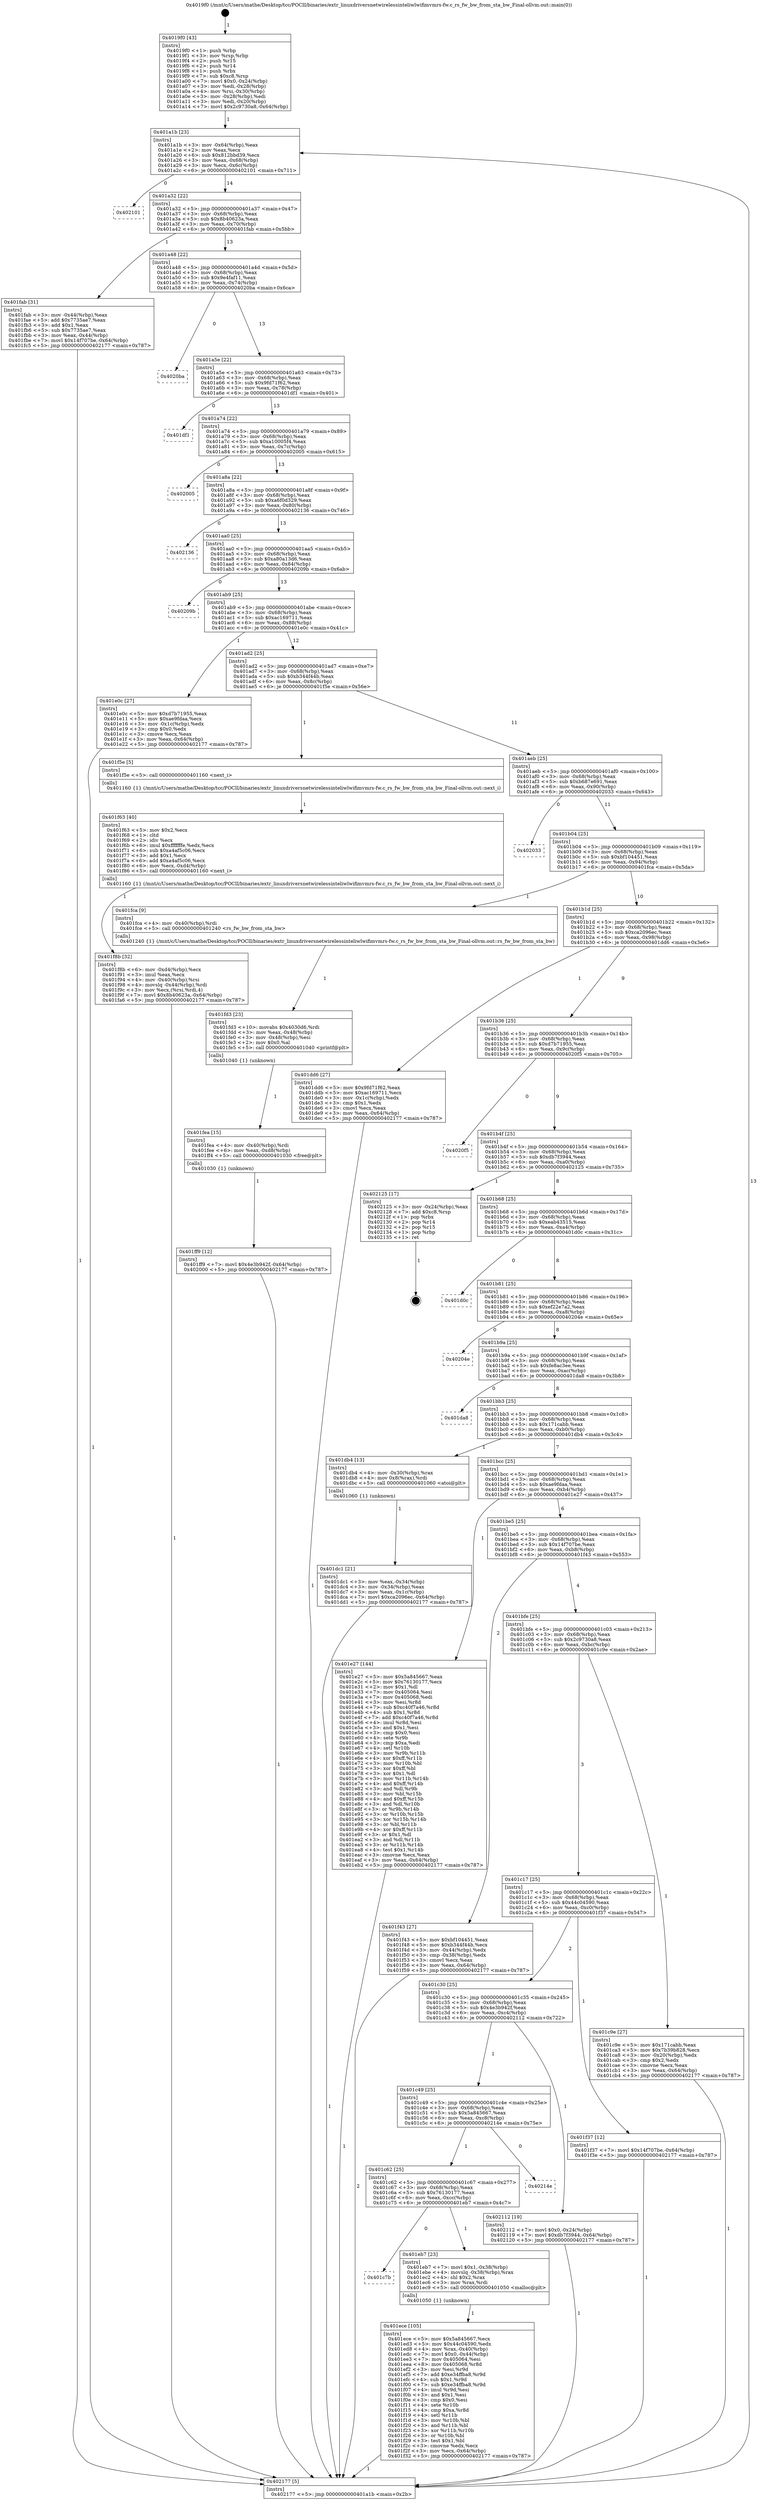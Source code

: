 digraph "0x4019f0" {
  label = "0x4019f0 (/mnt/c/Users/mathe/Desktop/tcc/POCII/binaries/extr_linuxdriversnetwirelessinteliwlwifimvmrs-fw.c_rs_fw_bw_from_sta_bw_Final-ollvm.out::main(0))"
  labelloc = "t"
  node[shape=record]

  Entry [label="",width=0.3,height=0.3,shape=circle,fillcolor=black,style=filled]
  "0x401a1b" [label="{
     0x401a1b [23]\l
     | [instrs]\l
     &nbsp;&nbsp;0x401a1b \<+3\>: mov -0x64(%rbp),%eax\l
     &nbsp;&nbsp;0x401a1e \<+2\>: mov %eax,%ecx\l
     &nbsp;&nbsp;0x401a20 \<+6\>: sub $0x812bbd39,%ecx\l
     &nbsp;&nbsp;0x401a26 \<+3\>: mov %eax,-0x68(%rbp)\l
     &nbsp;&nbsp;0x401a29 \<+3\>: mov %ecx,-0x6c(%rbp)\l
     &nbsp;&nbsp;0x401a2c \<+6\>: je 0000000000402101 \<main+0x711\>\l
  }"]
  "0x402101" [label="{
     0x402101\l
  }", style=dashed]
  "0x401a32" [label="{
     0x401a32 [22]\l
     | [instrs]\l
     &nbsp;&nbsp;0x401a32 \<+5\>: jmp 0000000000401a37 \<main+0x47\>\l
     &nbsp;&nbsp;0x401a37 \<+3\>: mov -0x68(%rbp),%eax\l
     &nbsp;&nbsp;0x401a3a \<+5\>: sub $0x8b40623a,%eax\l
     &nbsp;&nbsp;0x401a3f \<+3\>: mov %eax,-0x70(%rbp)\l
     &nbsp;&nbsp;0x401a42 \<+6\>: je 0000000000401fab \<main+0x5bb\>\l
  }"]
  Exit [label="",width=0.3,height=0.3,shape=circle,fillcolor=black,style=filled,peripheries=2]
  "0x401fab" [label="{
     0x401fab [31]\l
     | [instrs]\l
     &nbsp;&nbsp;0x401fab \<+3\>: mov -0x44(%rbp),%eax\l
     &nbsp;&nbsp;0x401fae \<+5\>: add $0x7735ae7,%eax\l
     &nbsp;&nbsp;0x401fb3 \<+3\>: add $0x1,%eax\l
     &nbsp;&nbsp;0x401fb6 \<+5\>: sub $0x7735ae7,%eax\l
     &nbsp;&nbsp;0x401fbb \<+3\>: mov %eax,-0x44(%rbp)\l
     &nbsp;&nbsp;0x401fbe \<+7\>: movl $0x14f707be,-0x64(%rbp)\l
     &nbsp;&nbsp;0x401fc5 \<+5\>: jmp 0000000000402177 \<main+0x787\>\l
  }"]
  "0x401a48" [label="{
     0x401a48 [22]\l
     | [instrs]\l
     &nbsp;&nbsp;0x401a48 \<+5\>: jmp 0000000000401a4d \<main+0x5d\>\l
     &nbsp;&nbsp;0x401a4d \<+3\>: mov -0x68(%rbp),%eax\l
     &nbsp;&nbsp;0x401a50 \<+5\>: sub $0x9e4faf11,%eax\l
     &nbsp;&nbsp;0x401a55 \<+3\>: mov %eax,-0x74(%rbp)\l
     &nbsp;&nbsp;0x401a58 \<+6\>: je 00000000004020ba \<main+0x6ca\>\l
  }"]
  "0x401ff9" [label="{
     0x401ff9 [12]\l
     | [instrs]\l
     &nbsp;&nbsp;0x401ff9 \<+7\>: movl $0x4e3b942f,-0x64(%rbp)\l
     &nbsp;&nbsp;0x402000 \<+5\>: jmp 0000000000402177 \<main+0x787\>\l
  }"]
  "0x4020ba" [label="{
     0x4020ba\l
  }", style=dashed]
  "0x401a5e" [label="{
     0x401a5e [22]\l
     | [instrs]\l
     &nbsp;&nbsp;0x401a5e \<+5\>: jmp 0000000000401a63 \<main+0x73\>\l
     &nbsp;&nbsp;0x401a63 \<+3\>: mov -0x68(%rbp),%eax\l
     &nbsp;&nbsp;0x401a66 \<+5\>: sub $0x9fd71f62,%eax\l
     &nbsp;&nbsp;0x401a6b \<+3\>: mov %eax,-0x78(%rbp)\l
     &nbsp;&nbsp;0x401a6e \<+6\>: je 0000000000401df1 \<main+0x401\>\l
  }"]
  "0x401fea" [label="{
     0x401fea [15]\l
     | [instrs]\l
     &nbsp;&nbsp;0x401fea \<+4\>: mov -0x40(%rbp),%rdi\l
     &nbsp;&nbsp;0x401fee \<+6\>: mov %eax,-0xd8(%rbp)\l
     &nbsp;&nbsp;0x401ff4 \<+5\>: call 0000000000401030 \<free@plt\>\l
     | [calls]\l
     &nbsp;&nbsp;0x401030 \{1\} (unknown)\l
  }"]
  "0x401df1" [label="{
     0x401df1\l
  }", style=dashed]
  "0x401a74" [label="{
     0x401a74 [22]\l
     | [instrs]\l
     &nbsp;&nbsp;0x401a74 \<+5\>: jmp 0000000000401a79 \<main+0x89\>\l
     &nbsp;&nbsp;0x401a79 \<+3\>: mov -0x68(%rbp),%eax\l
     &nbsp;&nbsp;0x401a7c \<+5\>: sub $0xa10005f4,%eax\l
     &nbsp;&nbsp;0x401a81 \<+3\>: mov %eax,-0x7c(%rbp)\l
     &nbsp;&nbsp;0x401a84 \<+6\>: je 0000000000402005 \<main+0x615\>\l
  }"]
  "0x401fd3" [label="{
     0x401fd3 [23]\l
     | [instrs]\l
     &nbsp;&nbsp;0x401fd3 \<+10\>: movabs $0x4030d6,%rdi\l
     &nbsp;&nbsp;0x401fdd \<+3\>: mov %eax,-0x48(%rbp)\l
     &nbsp;&nbsp;0x401fe0 \<+3\>: mov -0x48(%rbp),%esi\l
     &nbsp;&nbsp;0x401fe3 \<+2\>: mov $0x0,%al\l
     &nbsp;&nbsp;0x401fe5 \<+5\>: call 0000000000401040 \<printf@plt\>\l
     | [calls]\l
     &nbsp;&nbsp;0x401040 \{1\} (unknown)\l
  }"]
  "0x402005" [label="{
     0x402005\l
  }", style=dashed]
  "0x401a8a" [label="{
     0x401a8a [22]\l
     | [instrs]\l
     &nbsp;&nbsp;0x401a8a \<+5\>: jmp 0000000000401a8f \<main+0x9f\>\l
     &nbsp;&nbsp;0x401a8f \<+3\>: mov -0x68(%rbp),%eax\l
     &nbsp;&nbsp;0x401a92 \<+5\>: sub $0xa6f0d329,%eax\l
     &nbsp;&nbsp;0x401a97 \<+3\>: mov %eax,-0x80(%rbp)\l
     &nbsp;&nbsp;0x401a9a \<+6\>: je 0000000000402136 \<main+0x746\>\l
  }"]
  "0x401f8b" [label="{
     0x401f8b [32]\l
     | [instrs]\l
     &nbsp;&nbsp;0x401f8b \<+6\>: mov -0xd4(%rbp),%ecx\l
     &nbsp;&nbsp;0x401f91 \<+3\>: imul %eax,%ecx\l
     &nbsp;&nbsp;0x401f94 \<+4\>: mov -0x40(%rbp),%rsi\l
     &nbsp;&nbsp;0x401f98 \<+4\>: movslq -0x44(%rbp),%rdi\l
     &nbsp;&nbsp;0x401f9c \<+3\>: mov %ecx,(%rsi,%rdi,4)\l
     &nbsp;&nbsp;0x401f9f \<+7\>: movl $0x8b40623a,-0x64(%rbp)\l
     &nbsp;&nbsp;0x401fa6 \<+5\>: jmp 0000000000402177 \<main+0x787\>\l
  }"]
  "0x402136" [label="{
     0x402136\l
  }", style=dashed]
  "0x401aa0" [label="{
     0x401aa0 [25]\l
     | [instrs]\l
     &nbsp;&nbsp;0x401aa0 \<+5\>: jmp 0000000000401aa5 \<main+0xb5\>\l
     &nbsp;&nbsp;0x401aa5 \<+3\>: mov -0x68(%rbp),%eax\l
     &nbsp;&nbsp;0x401aa8 \<+5\>: sub $0xa80a13d6,%eax\l
     &nbsp;&nbsp;0x401aad \<+6\>: mov %eax,-0x84(%rbp)\l
     &nbsp;&nbsp;0x401ab3 \<+6\>: je 000000000040209b \<main+0x6ab\>\l
  }"]
  "0x401f63" [label="{
     0x401f63 [40]\l
     | [instrs]\l
     &nbsp;&nbsp;0x401f63 \<+5\>: mov $0x2,%ecx\l
     &nbsp;&nbsp;0x401f68 \<+1\>: cltd\l
     &nbsp;&nbsp;0x401f69 \<+2\>: idiv %ecx\l
     &nbsp;&nbsp;0x401f6b \<+6\>: imul $0xfffffffe,%edx,%ecx\l
     &nbsp;&nbsp;0x401f71 \<+6\>: sub $0xa4af5c06,%ecx\l
     &nbsp;&nbsp;0x401f77 \<+3\>: add $0x1,%ecx\l
     &nbsp;&nbsp;0x401f7a \<+6\>: add $0xa4af5c06,%ecx\l
     &nbsp;&nbsp;0x401f80 \<+6\>: mov %ecx,-0xd4(%rbp)\l
     &nbsp;&nbsp;0x401f86 \<+5\>: call 0000000000401160 \<next_i\>\l
     | [calls]\l
     &nbsp;&nbsp;0x401160 \{1\} (/mnt/c/Users/mathe/Desktop/tcc/POCII/binaries/extr_linuxdriversnetwirelessinteliwlwifimvmrs-fw.c_rs_fw_bw_from_sta_bw_Final-ollvm.out::next_i)\l
  }"]
  "0x40209b" [label="{
     0x40209b\l
  }", style=dashed]
  "0x401ab9" [label="{
     0x401ab9 [25]\l
     | [instrs]\l
     &nbsp;&nbsp;0x401ab9 \<+5\>: jmp 0000000000401abe \<main+0xce\>\l
     &nbsp;&nbsp;0x401abe \<+3\>: mov -0x68(%rbp),%eax\l
     &nbsp;&nbsp;0x401ac1 \<+5\>: sub $0xac169711,%eax\l
     &nbsp;&nbsp;0x401ac6 \<+6\>: mov %eax,-0x88(%rbp)\l
     &nbsp;&nbsp;0x401acc \<+6\>: je 0000000000401e0c \<main+0x41c\>\l
  }"]
  "0x401ece" [label="{
     0x401ece [105]\l
     | [instrs]\l
     &nbsp;&nbsp;0x401ece \<+5\>: mov $0x5a845667,%ecx\l
     &nbsp;&nbsp;0x401ed3 \<+5\>: mov $0x44c04590,%edx\l
     &nbsp;&nbsp;0x401ed8 \<+4\>: mov %rax,-0x40(%rbp)\l
     &nbsp;&nbsp;0x401edc \<+7\>: movl $0x0,-0x44(%rbp)\l
     &nbsp;&nbsp;0x401ee3 \<+7\>: mov 0x405064,%esi\l
     &nbsp;&nbsp;0x401eea \<+8\>: mov 0x405068,%r8d\l
     &nbsp;&nbsp;0x401ef2 \<+3\>: mov %esi,%r9d\l
     &nbsp;&nbsp;0x401ef5 \<+7\>: add $0xe34ffba8,%r9d\l
     &nbsp;&nbsp;0x401efc \<+4\>: sub $0x1,%r9d\l
     &nbsp;&nbsp;0x401f00 \<+7\>: sub $0xe34ffba8,%r9d\l
     &nbsp;&nbsp;0x401f07 \<+4\>: imul %r9d,%esi\l
     &nbsp;&nbsp;0x401f0b \<+3\>: and $0x1,%esi\l
     &nbsp;&nbsp;0x401f0e \<+3\>: cmp $0x0,%esi\l
     &nbsp;&nbsp;0x401f11 \<+4\>: sete %r10b\l
     &nbsp;&nbsp;0x401f15 \<+4\>: cmp $0xa,%r8d\l
     &nbsp;&nbsp;0x401f19 \<+4\>: setl %r11b\l
     &nbsp;&nbsp;0x401f1d \<+3\>: mov %r10b,%bl\l
     &nbsp;&nbsp;0x401f20 \<+3\>: and %r11b,%bl\l
     &nbsp;&nbsp;0x401f23 \<+3\>: xor %r11b,%r10b\l
     &nbsp;&nbsp;0x401f26 \<+3\>: or %r10b,%bl\l
     &nbsp;&nbsp;0x401f29 \<+3\>: test $0x1,%bl\l
     &nbsp;&nbsp;0x401f2c \<+3\>: cmovne %edx,%ecx\l
     &nbsp;&nbsp;0x401f2f \<+3\>: mov %ecx,-0x64(%rbp)\l
     &nbsp;&nbsp;0x401f32 \<+5\>: jmp 0000000000402177 \<main+0x787\>\l
  }"]
  "0x401e0c" [label="{
     0x401e0c [27]\l
     | [instrs]\l
     &nbsp;&nbsp;0x401e0c \<+5\>: mov $0xd7b71955,%eax\l
     &nbsp;&nbsp;0x401e11 \<+5\>: mov $0xae9fdaa,%ecx\l
     &nbsp;&nbsp;0x401e16 \<+3\>: mov -0x1c(%rbp),%edx\l
     &nbsp;&nbsp;0x401e19 \<+3\>: cmp $0x0,%edx\l
     &nbsp;&nbsp;0x401e1c \<+3\>: cmove %ecx,%eax\l
     &nbsp;&nbsp;0x401e1f \<+3\>: mov %eax,-0x64(%rbp)\l
     &nbsp;&nbsp;0x401e22 \<+5\>: jmp 0000000000402177 \<main+0x787\>\l
  }"]
  "0x401ad2" [label="{
     0x401ad2 [25]\l
     | [instrs]\l
     &nbsp;&nbsp;0x401ad2 \<+5\>: jmp 0000000000401ad7 \<main+0xe7\>\l
     &nbsp;&nbsp;0x401ad7 \<+3\>: mov -0x68(%rbp),%eax\l
     &nbsp;&nbsp;0x401ada \<+5\>: sub $0xb344f44b,%eax\l
     &nbsp;&nbsp;0x401adf \<+6\>: mov %eax,-0x8c(%rbp)\l
     &nbsp;&nbsp;0x401ae5 \<+6\>: je 0000000000401f5e \<main+0x56e\>\l
  }"]
  "0x401c7b" [label="{
     0x401c7b\l
  }", style=dashed]
  "0x401f5e" [label="{
     0x401f5e [5]\l
     | [instrs]\l
     &nbsp;&nbsp;0x401f5e \<+5\>: call 0000000000401160 \<next_i\>\l
     | [calls]\l
     &nbsp;&nbsp;0x401160 \{1\} (/mnt/c/Users/mathe/Desktop/tcc/POCII/binaries/extr_linuxdriversnetwirelessinteliwlwifimvmrs-fw.c_rs_fw_bw_from_sta_bw_Final-ollvm.out::next_i)\l
  }"]
  "0x401aeb" [label="{
     0x401aeb [25]\l
     | [instrs]\l
     &nbsp;&nbsp;0x401aeb \<+5\>: jmp 0000000000401af0 \<main+0x100\>\l
     &nbsp;&nbsp;0x401af0 \<+3\>: mov -0x68(%rbp),%eax\l
     &nbsp;&nbsp;0x401af3 \<+5\>: sub $0xb687e691,%eax\l
     &nbsp;&nbsp;0x401af8 \<+6\>: mov %eax,-0x90(%rbp)\l
     &nbsp;&nbsp;0x401afe \<+6\>: je 0000000000402033 \<main+0x643\>\l
  }"]
  "0x401eb7" [label="{
     0x401eb7 [23]\l
     | [instrs]\l
     &nbsp;&nbsp;0x401eb7 \<+7\>: movl $0x1,-0x38(%rbp)\l
     &nbsp;&nbsp;0x401ebe \<+4\>: movslq -0x38(%rbp),%rax\l
     &nbsp;&nbsp;0x401ec2 \<+4\>: shl $0x2,%rax\l
     &nbsp;&nbsp;0x401ec6 \<+3\>: mov %rax,%rdi\l
     &nbsp;&nbsp;0x401ec9 \<+5\>: call 0000000000401050 \<malloc@plt\>\l
     | [calls]\l
     &nbsp;&nbsp;0x401050 \{1\} (unknown)\l
  }"]
  "0x402033" [label="{
     0x402033\l
  }", style=dashed]
  "0x401b04" [label="{
     0x401b04 [25]\l
     | [instrs]\l
     &nbsp;&nbsp;0x401b04 \<+5\>: jmp 0000000000401b09 \<main+0x119\>\l
     &nbsp;&nbsp;0x401b09 \<+3\>: mov -0x68(%rbp),%eax\l
     &nbsp;&nbsp;0x401b0c \<+5\>: sub $0xbf104451,%eax\l
     &nbsp;&nbsp;0x401b11 \<+6\>: mov %eax,-0x94(%rbp)\l
     &nbsp;&nbsp;0x401b17 \<+6\>: je 0000000000401fca \<main+0x5da\>\l
  }"]
  "0x401c62" [label="{
     0x401c62 [25]\l
     | [instrs]\l
     &nbsp;&nbsp;0x401c62 \<+5\>: jmp 0000000000401c67 \<main+0x277\>\l
     &nbsp;&nbsp;0x401c67 \<+3\>: mov -0x68(%rbp),%eax\l
     &nbsp;&nbsp;0x401c6a \<+5\>: sub $0x76130177,%eax\l
     &nbsp;&nbsp;0x401c6f \<+6\>: mov %eax,-0xcc(%rbp)\l
     &nbsp;&nbsp;0x401c75 \<+6\>: je 0000000000401eb7 \<main+0x4c7\>\l
  }"]
  "0x401fca" [label="{
     0x401fca [9]\l
     | [instrs]\l
     &nbsp;&nbsp;0x401fca \<+4\>: mov -0x40(%rbp),%rdi\l
     &nbsp;&nbsp;0x401fce \<+5\>: call 0000000000401240 \<rs_fw_bw_from_sta_bw\>\l
     | [calls]\l
     &nbsp;&nbsp;0x401240 \{1\} (/mnt/c/Users/mathe/Desktop/tcc/POCII/binaries/extr_linuxdriversnetwirelessinteliwlwifimvmrs-fw.c_rs_fw_bw_from_sta_bw_Final-ollvm.out::rs_fw_bw_from_sta_bw)\l
  }"]
  "0x401b1d" [label="{
     0x401b1d [25]\l
     | [instrs]\l
     &nbsp;&nbsp;0x401b1d \<+5\>: jmp 0000000000401b22 \<main+0x132\>\l
     &nbsp;&nbsp;0x401b22 \<+3\>: mov -0x68(%rbp),%eax\l
     &nbsp;&nbsp;0x401b25 \<+5\>: sub $0xca2096ec,%eax\l
     &nbsp;&nbsp;0x401b2a \<+6\>: mov %eax,-0x98(%rbp)\l
     &nbsp;&nbsp;0x401b30 \<+6\>: je 0000000000401dd6 \<main+0x3e6\>\l
  }"]
  "0x40214e" [label="{
     0x40214e\l
  }", style=dashed]
  "0x401dd6" [label="{
     0x401dd6 [27]\l
     | [instrs]\l
     &nbsp;&nbsp;0x401dd6 \<+5\>: mov $0x9fd71f62,%eax\l
     &nbsp;&nbsp;0x401ddb \<+5\>: mov $0xac169711,%ecx\l
     &nbsp;&nbsp;0x401de0 \<+3\>: mov -0x1c(%rbp),%edx\l
     &nbsp;&nbsp;0x401de3 \<+3\>: cmp $0x1,%edx\l
     &nbsp;&nbsp;0x401de6 \<+3\>: cmovl %ecx,%eax\l
     &nbsp;&nbsp;0x401de9 \<+3\>: mov %eax,-0x64(%rbp)\l
     &nbsp;&nbsp;0x401dec \<+5\>: jmp 0000000000402177 \<main+0x787\>\l
  }"]
  "0x401b36" [label="{
     0x401b36 [25]\l
     | [instrs]\l
     &nbsp;&nbsp;0x401b36 \<+5\>: jmp 0000000000401b3b \<main+0x14b\>\l
     &nbsp;&nbsp;0x401b3b \<+3\>: mov -0x68(%rbp),%eax\l
     &nbsp;&nbsp;0x401b3e \<+5\>: sub $0xd7b71955,%eax\l
     &nbsp;&nbsp;0x401b43 \<+6\>: mov %eax,-0x9c(%rbp)\l
     &nbsp;&nbsp;0x401b49 \<+6\>: je 00000000004020f5 \<main+0x705\>\l
  }"]
  "0x401c49" [label="{
     0x401c49 [25]\l
     | [instrs]\l
     &nbsp;&nbsp;0x401c49 \<+5\>: jmp 0000000000401c4e \<main+0x25e\>\l
     &nbsp;&nbsp;0x401c4e \<+3\>: mov -0x68(%rbp),%eax\l
     &nbsp;&nbsp;0x401c51 \<+5\>: sub $0x5a845667,%eax\l
     &nbsp;&nbsp;0x401c56 \<+6\>: mov %eax,-0xc8(%rbp)\l
     &nbsp;&nbsp;0x401c5c \<+6\>: je 000000000040214e \<main+0x75e\>\l
  }"]
  "0x4020f5" [label="{
     0x4020f5\l
  }", style=dashed]
  "0x401b4f" [label="{
     0x401b4f [25]\l
     | [instrs]\l
     &nbsp;&nbsp;0x401b4f \<+5\>: jmp 0000000000401b54 \<main+0x164\>\l
     &nbsp;&nbsp;0x401b54 \<+3\>: mov -0x68(%rbp),%eax\l
     &nbsp;&nbsp;0x401b57 \<+5\>: sub $0xdb7f3944,%eax\l
     &nbsp;&nbsp;0x401b5c \<+6\>: mov %eax,-0xa0(%rbp)\l
     &nbsp;&nbsp;0x401b62 \<+6\>: je 0000000000402125 \<main+0x735\>\l
  }"]
  "0x402112" [label="{
     0x402112 [19]\l
     | [instrs]\l
     &nbsp;&nbsp;0x402112 \<+7\>: movl $0x0,-0x24(%rbp)\l
     &nbsp;&nbsp;0x402119 \<+7\>: movl $0xdb7f3944,-0x64(%rbp)\l
     &nbsp;&nbsp;0x402120 \<+5\>: jmp 0000000000402177 \<main+0x787\>\l
  }"]
  "0x402125" [label="{
     0x402125 [17]\l
     | [instrs]\l
     &nbsp;&nbsp;0x402125 \<+3\>: mov -0x24(%rbp),%eax\l
     &nbsp;&nbsp;0x402128 \<+7\>: add $0xc8,%rsp\l
     &nbsp;&nbsp;0x40212f \<+1\>: pop %rbx\l
     &nbsp;&nbsp;0x402130 \<+2\>: pop %r14\l
     &nbsp;&nbsp;0x402132 \<+2\>: pop %r15\l
     &nbsp;&nbsp;0x402134 \<+1\>: pop %rbp\l
     &nbsp;&nbsp;0x402135 \<+1\>: ret\l
  }"]
  "0x401b68" [label="{
     0x401b68 [25]\l
     | [instrs]\l
     &nbsp;&nbsp;0x401b68 \<+5\>: jmp 0000000000401b6d \<main+0x17d\>\l
     &nbsp;&nbsp;0x401b6d \<+3\>: mov -0x68(%rbp),%eax\l
     &nbsp;&nbsp;0x401b70 \<+5\>: sub $0xeab43515,%eax\l
     &nbsp;&nbsp;0x401b75 \<+6\>: mov %eax,-0xa4(%rbp)\l
     &nbsp;&nbsp;0x401b7b \<+6\>: je 0000000000401d0c \<main+0x31c\>\l
  }"]
  "0x401c30" [label="{
     0x401c30 [25]\l
     | [instrs]\l
     &nbsp;&nbsp;0x401c30 \<+5\>: jmp 0000000000401c35 \<main+0x245\>\l
     &nbsp;&nbsp;0x401c35 \<+3\>: mov -0x68(%rbp),%eax\l
     &nbsp;&nbsp;0x401c38 \<+5\>: sub $0x4e3b942f,%eax\l
     &nbsp;&nbsp;0x401c3d \<+6\>: mov %eax,-0xc4(%rbp)\l
     &nbsp;&nbsp;0x401c43 \<+6\>: je 0000000000402112 \<main+0x722\>\l
  }"]
  "0x401d0c" [label="{
     0x401d0c\l
  }", style=dashed]
  "0x401b81" [label="{
     0x401b81 [25]\l
     | [instrs]\l
     &nbsp;&nbsp;0x401b81 \<+5\>: jmp 0000000000401b86 \<main+0x196\>\l
     &nbsp;&nbsp;0x401b86 \<+3\>: mov -0x68(%rbp),%eax\l
     &nbsp;&nbsp;0x401b89 \<+5\>: sub $0xef22e7a2,%eax\l
     &nbsp;&nbsp;0x401b8e \<+6\>: mov %eax,-0xa8(%rbp)\l
     &nbsp;&nbsp;0x401b94 \<+6\>: je 000000000040204e \<main+0x65e\>\l
  }"]
  "0x401f37" [label="{
     0x401f37 [12]\l
     | [instrs]\l
     &nbsp;&nbsp;0x401f37 \<+7\>: movl $0x14f707be,-0x64(%rbp)\l
     &nbsp;&nbsp;0x401f3e \<+5\>: jmp 0000000000402177 \<main+0x787\>\l
  }"]
  "0x40204e" [label="{
     0x40204e\l
  }", style=dashed]
  "0x401b9a" [label="{
     0x401b9a [25]\l
     | [instrs]\l
     &nbsp;&nbsp;0x401b9a \<+5\>: jmp 0000000000401b9f \<main+0x1af\>\l
     &nbsp;&nbsp;0x401b9f \<+3\>: mov -0x68(%rbp),%eax\l
     &nbsp;&nbsp;0x401ba2 \<+5\>: sub $0xfe8ac3ee,%eax\l
     &nbsp;&nbsp;0x401ba7 \<+6\>: mov %eax,-0xac(%rbp)\l
     &nbsp;&nbsp;0x401bad \<+6\>: je 0000000000401da8 \<main+0x3b8\>\l
  }"]
  "0x401dc1" [label="{
     0x401dc1 [21]\l
     | [instrs]\l
     &nbsp;&nbsp;0x401dc1 \<+3\>: mov %eax,-0x34(%rbp)\l
     &nbsp;&nbsp;0x401dc4 \<+3\>: mov -0x34(%rbp),%eax\l
     &nbsp;&nbsp;0x401dc7 \<+3\>: mov %eax,-0x1c(%rbp)\l
     &nbsp;&nbsp;0x401dca \<+7\>: movl $0xca2096ec,-0x64(%rbp)\l
     &nbsp;&nbsp;0x401dd1 \<+5\>: jmp 0000000000402177 \<main+0x787\>\l
  }"]
  "0x401da8" [label="{
     0x401da8\l
  }", style=dashed]
  "0x401bb3" [label="{
     0x401bb3 [25]\l
     | [instrs]\l
     &nbsp;&nbsp;0x401bb3 \<+5\>: jmp 0000000000401bb8 \<main+0x1c8\>\l
     &nbsp;&nbsp;0x401bb8 \<+3\>: mov -0x68(%rbp),%eax\l
     &nbsp;&nbsp;0x401bbb \<+5\>: sub $0x171cabb,%eax\l
     &nbsp;&nbsp;0x401bc0 \<+6\>: mov %eax,-0xb0(%rbp)\l
     &nbsp;&nbsp;0x401bc6 \<+6\>: je 0000000000401db4 \<main+0x3c4\>\l
  }"]
  "0x4019f0" [label="{
     0x4019f0 [43]\l
     | [instrs]\l
     &nbsp;&nbsp;0x4019f0 \<+1\>: push %rbp\l
     &nbsp;&nbsp;0x4019f1 \<+3\>: mov %rsp,%rbp\l
     &nbsp;&nbsp;0x4019f4 \<+2\>: push %r15\l
     &nbsp;&nbsp;0x4019f6 \<+2\>: push %r14\l
     &nbsp;&nbsp;0x4019f8 \<+1\>: push %rbx\l
     &nbsp;&nbsp;0x4019f9 \<+7\>: sub $0xc8,%rsp\l
     &nbsp;&nbsp;0x401a00 \<+7\>: movl $0x0,-0x24(%rbp)\l
     &nbsp;&nbsp;0x401a07 \<+3\>: mov %edi,-0x28(%rbp)\l
     &nbsp;&nbsp;0x401a0a \<+4\>: mov %rsi,-0x30(%rbp)\l
     &nbsp;&nbsp;0x401a0e \<+3\>: mov -0x28(%rbp),%edi\l
     &nbsp;&nbsp;0x401a11 \<+3\>: mov %edi,-0x20(%rbp)\l
     &nbsp;&nbsp;0x401a14 \<+7\>: movl $0x2c9730a8,-0x64(%rbp)\l
  }"]
  "0x401db4" [label="{
     0x401db4 [13]\l
     | [instrs]\l
     &nbsp;&nbsp;0x401db4 \<+4\>: mov -0x30(%rbp),%rax\l
     &nbsp;&nbsp;0x401db8 \<+4\>: mov 0x8(%rax),%rdi\l
     &nbsp;&nbsp;0x401dbc \<+5\>: call 0000000000401060 \<atoi@plt\>\l
     | [calls]\l
     &nbsp;&nbsp;0x401060 \{1\} (unknown)\l
  }"]
  "0x401bcc" [label="{
     0x401bcc [25]\l
     | [instrs]\l
     &nbsp;&nbsp;0x401bcc \<+5\>: jmp 0000000000401bd1 \<main+0x1e1\>\l
     &nbsp;&nbsp;0x401bd1 \<+3\>: mov -0x68(%rbp),%eax\l
     &nbsp;&nbsp;0x401bd4 \<+5\>: sub $0xae9fdaa,%eax\l
     &nbsp;&nbsp;0x401bd9 \<+6\>: mov %eax,-0xb4(%rbp)\l
     &nbsp;&nbsp;0x401bdf \<+6\>: je 0000000000401e27 \<main+0x437\>\l
  }"]
  "0x402177" [label="{
     0x402177 [5]\l
     | [instrs]\l
     &nbsp;&nbsp;0x402177 \<+5\>: jmp 0000000000401a1b \<main+0x2b\>\l
  }"]
  "0x401e27" [label="{
     0x401e27 [144]\l
     | [instrs]\l
     &nbsp;&nbsp;0x401e27 \<+5\>: mov $0x5a845667,%eax\l
     &nbsp;&nbsp;0x401e2c \<+5\>: mov $0x76130177,%ecx\l
     &nbsp;&nbsp;0x401e31 \<+2\>: mov $0x1,%dl\l
     &nbsp;&nbsp;0x401e33 \<+7\>: mov 0x405064,%esi\l
     &nbsp;&nbsp;0x401e3a \<+7\>: mov 0x405068,%edi\l
     &nbsp;&nbsp;0x401e41 \<+3\>: mov %esi,%r8d\l
     &nbsp;&nbsp;0x401e44 \<+7\>: sub $0xc40f7a46,%r8d\l
     &nbsp;&nbsp;0x401e4b \<+4\>: sub $0x1,%r8d\l
     &nbsp;&nbsp;0x401e4f \<+7\>: add $0xc40f7a46,%r8d\l
     &nbsp;&nbsp;0x401e56 \<+4\>: imul %r8d,%esi\l
     &nbsp;&nbsp;0x401e5a \<+3\>: and $0x1,%esi\l
     &nbsp;&nbsp;0x401e5d \<+3\>: cmp $0x0,%esi\l
     &nbsp;&nbsp;0x401e60 \<+4\>: sete %r9b\l
     &nbsp;&nbsp;0x401e64 \<+3\>: cmp $0xa,%edi\l
     &nbsp;&nbsp;0x401e67 \<+4\>: setl %r10b\l
     &nbsp;&nbsp;0x401e6b \<+3\>: mov %r9b,%r11b\l
     &nbsp;&nbsp;0x401e6e \<+4\>: xor $0xff,%r11b\l
     &nbsp;&nbsp;0x401e72 \<+3\>: mov %r10b,%bl\l
     &nbsp;&nbsp;0x401e75 \<+3\>: xor $0xff,%bl\l
     &nbsp;&nbsp;0x401e78 \<+3\>: xor $0x1,%dl\l
     &nbsp;&nbsp;0x401e7b \<+3\>: mov %r11b,%r14b\l
     &nbsp;&nbsp;0x401e7e \<+4\>: and $0xff,%r14b\l
     &nbsp;&nbsp;0x401e82 \<+3\>: and %dl,%r9b\l
     &nbsp;&nbsp;0x401e85 \<+3\>: mov %bl,%r15b\l
     &nbsp;&nbsp;0x401e88 \<+4\>: and $0xff,%r15b\l
     &nbsp;&nbsp;0x401e8c \<+3\>: and %dl,%r10b\l
     &nbsp;&nbsp;0x401e8f \<+3\>: or %r9b,%r14b\l
     &nbsp;&nbsp;0x401e92 \<+3\>: or %r10b,%r15b\l
     &nbsp;&nbsp;0x401e95 \<+3\>: xor %r15b,%r14b\l
     &nbsp;&nbsp;0x401e98 \<+3\>: or %bl,%r11b\l
     &nbsp;&nbsp;0x401e9b \<+4\>: xor $0xff,%r11b\l
     &nbsp;&nbsp;0x401e9f \<+3\>: or $0x1,%dl\l
     &nbsp;&nbsp;0x401ea2 \<+3\>: and %dl,%r11b\l
     &nbsp;&nbsp;0x401ea5 \<+3\>: or %r11b,%r14b\l
     &nbsp;&nbsp;0x401ea8 \<+4\>: test $0x1,%r14b\l
     &nbsp;&nbsp;0x401eac \<+3\>: cmovne %ecx,%eax\l
     &nbsp;&nbsp;0x401eaf \<+3\>: mov %eax,-0x64(%rbp)\l
     &nbsp;&nbsp;0x401eb2 \<+5\>: jmp 0000000000402177 \<main+0x787\>\l
  }"]
  "0x401be5" [label="{
     0x401be5 [25]\l
     | [instrs]\l
     &nbsp;&nbsp;0x401be5 \<+5\>: jmp 0000000000401bea \<main+0x1fa\>\l
     &nbsp;&nbsp;0x401bea \<+3\>: mov -0x68(%rbp),%eax\l
     &nbsp;&nbsp;0x401bed \<+5\>: sub $0x14f707be,%eax\l
     &nbsp;&nbsp;0x401bf2 \<+6\>: mov %eax,-0xb8(%rbp)\l
     &nbsp;&nbsp;0x401bf8 \<+6\>: je 0000000000401f43 \<main+0x553\>\l
  }"]
  "0x401c17" [label="{
     0x401c17 [25]\l
     | [instrs]\l
     &nbsp;&nbsp;0x401c17 \<+5\>: jmp 0000000000401c1c \<main+0x22c\>\l
     &nbsp;&nbsp;0x401c1c \<+3\>: mov -0x68(%rbp),%eax\l
     &nbsp;&nbsp;0x401c1f \<+5\>: sub $0x44c04590,%eax\l
     &nbsp;&nbsp;0x401c24 \<+6\>: mov %eax,-0xc0(%rbp)\l
     &nbsp;&nbsp;0x401c2a \<+6\>: je 0000000000401f37 \<main+0x547\>\l
  }"]
  "0x401f43" [label="{
     0x401f43 [27]\l
     | [instrs]\l
     &nbsp;&nbsp;0x401f43 \<+5\>: mov $0xbf104451,%eax\l
     &nbsp;&nbsp;0x401f48 \<+5\>: mov $0xb344f44b,%ecx\l
     &nbsp;&nbsp;0x401f4d \<+3\>: mov -0x44(%rbp),%edx\l
     &nbsp;&nbsp;0x401f50 \<+3\>: cmp -0x38(%rbp),%edx\l
     &nbsp;&nbsp;0x401f53 \<+3\>: cmovl %ecx,%eax\l
     &nbsp;&nbsp;0x401f56 \<+3\>: mov %eax,-0x64(%rbp)\l
     &nbsp;&nbsp;0x401f59 \<+5\>: jmp 0000000000402177 \<main+0x787\>\l
  }"]
  "0x401bfe" [label="{
     0x401bfe [25]\l
     | [instrs]\l
     &nbsp;&nbsp;0x401bfe \<+5\>: jmp 0000000000401c03 \<main+0x213\>\l
     &nbsp;&nbsp;0x401c03 \<+3\>: mov -0x68(%rbp),%eax\l
     &nbsp;&nbsp;0x401c06 \<+5\>: sub $0x2c9730a8,%eax\l
     &nbsp;&nbsp;0x401c0b \<+6\>: mov %eax,-0xbc(%rbp)\l
     &nbsp;&nbsp;0x401c11 \<+6\>: je 0000000000401c9e \<main+0x2ae\>\l
  }"]
  "0x401c9e" [label="{
     0x401c9e [27]\l
     | [instrs]\l
     &nbsp;&nbsp;0x401c9e \<+5\>: mov $0x171cabb,%eax\l
     &nbsp;&nbsp;0x401ca3 \<+5\>: mov $0x7b39b828,%ecx\l
     &nbsp;&nbsp;0x401ca8 \<+3\>: mov -0x20(%rbp),%edx\l
     &nbsp;&nbsp;0x401cab \<+3\>: cmp $0x2,%edx\l
     &nbsp;&nbsp;0x401cae \<+3\>: cmovne %ecx,%eax\l
     &nbsp;&nbsp;0x401cb1 \<+3\>: mov %eax,-0x64(%rbp)\l
     &nbsp;&nbsp;0x401cb4 \<+5\>: jmp 0000000000402177 \<main+0x787\>\l
  }"]
  Entry -> "0x4019f0" [label=" 1"]
  "0x401a1b" -> "0x402101" [label=" 0"]
  "0x401a1b" -> "0x401a32" [label=" 14"]
  "0x402125" -> Exit [label=" 1"]
  "0x401a32" -> "0x401fab" [label=" 1"]
  "0x401a32" -> "0x401a48" [label=" 13"]
  "0x402112" -> "0x402177" [label=" 1"]
  "0x401a48" -> "0x4020ba" [label=" 0"]
  "0x401a48" -> "0x401a5e" [label=" 13"]
  "0x401ff9" -> "0x402177" [label=" 1"]
  "0x401a5e" -> "0x401df1" [label=" 0"]
  "0x401a5e" -> "0x401a74" [label=" 13"]
  "0x401fea" -> "0x401ff9" [label=" 1"]
  "0x401a74" -> "0x402005" [label=" 0"]
  "0x401a74" -> "0x401a8a" [label=" 13"]
  "0x401fd3" -> "0x401fea" [label=" 1"]
  "0x401a8a" -> "0x402136" [label=" 0"]
  "0x401a8a" -> "0x401aa0" [label=" 13"]
  "0x401fca" -> "0x401fd3" [label=" 1"]
  "0x401aa0" -> "0x40209b" [label=" 0"]
  "0x401aa0" -> "0x401ab9" [label=" 13"]
  "0x401fab" -> "0x402177" [label=" 1"]
  "0x401ab9" -> "0x401e0c" [label=" 1"]
  "0x401ab9" -> "0x401ad2" [label=" 12"]
  "0x401f8b" -> "0x402177" [label=" 1"]
  "0x401ad2" -> "0x401f5e" [label=" 1"]
  "0x401ad2" -> "0x401aeb" [label=" 11"]
  "0x401f63" -> "0x401f8b" [label=" 1"]
  "0x401aeb" -> "0x402033" [label=" 0"]
  "0x401aeb" -> "0x401b04" [label=" 11"]
  "0x401f5e" -> "0x401f63" [label=" 1"]
  "0x401b04" -> "0x401fca" [label=" 1"]
  "0x401b04" -> "0x401b1d" [label=" 10"]
  "0x401f37" -> "0x402177" [label=" 1"]
  "0x401b1d" -> "0x401dd6" [label=" 1"]
  "0x401b1d" -> "0x401b36" [label=" 9"]
  "0x401ece" -> "0x402177" [label=" 1"]
  "0x401b36" -> "0x4020f5" [label=" 0"]
  "0x401b36" -> "0x401b4f" [label=" 9"]
  "0x401c62" -> "0x401c7b" [label=" 0"]
  "0x401b4f" -> "0x402125" [label=" 1"]
  "0x401b4f" -> "0x401b68" [label=" 8"]
  "0x401c62" -> "0x401eb7" [label=" 1"]
  "0x401b68" -> "0x401d0c" [label=" 0"]
  "0x401b68" -> "0x401b81" [label=" 8"]
  "0x401c49" -> "0x401c62" [label=" 1"]
  "0x401b81" -> "0x40204e" [label=" 0"]
  "0x401b81" -> "0x401b9a" [label=" 8"]
  "0x401c49" -> "0x40214e" [label=" 0"]
  "0x401b9a" -> "0x401da8" [label=" 0"]
  "0x401b9a" -> "0x401bb3" [label=" 8"]
  "0x401c30" -> "0x401c49" [label=" 1"]
  "0x401bb3" -> "0x401db4" [label=" 1"]
  "0x401bb3" -> "0x401bcc" [label=" 7"]
  "0x401c30" -> "0x402112" [label=" 1"]
  "0x401bcc" -> "0x401e27" [label=" 1"]
  "0x401bcc" -> "0x401be5" [label=" 6"]
  "0x401f43" -> "0x402177" [label=" 2"]
  "0x401be5" -> "0x401f43" [label=" 2"]
  "0x401be5" -> "0x401bfe" [label=" 4"]
  "0x401c17" -> "0x401c30" [label=" 2"]
  "0x401bfe" -> "0x401c9e" [label=" 1"]
  "0x401bfe" -> "0x401c17" [label=" 3"]
  "0x401c9e" -> "0x402177" [label=" 1"]
  "0x4019f0" -> "0x401a1b" [label=" 1"]
  "0x402177" -> "0x401a1b" [label=" 13"]
  "0x401db4" -> "0x401dc1" [label=" 1"]
  "0x401dc1" -> "0x402177" [label=" 1"]
  "0x401dd6" -> "0x402177" [label=" 1"]
  "0x401e0c" -> "0x402177" [label=" 1"]
  "0x401e27" -> "0x402177" [label=" 1"]
  "0x401eb7" -> "0x401ece" [label=" 1"]
  "0x401c17" -> "0x401f37" [label=" 1"]
}
